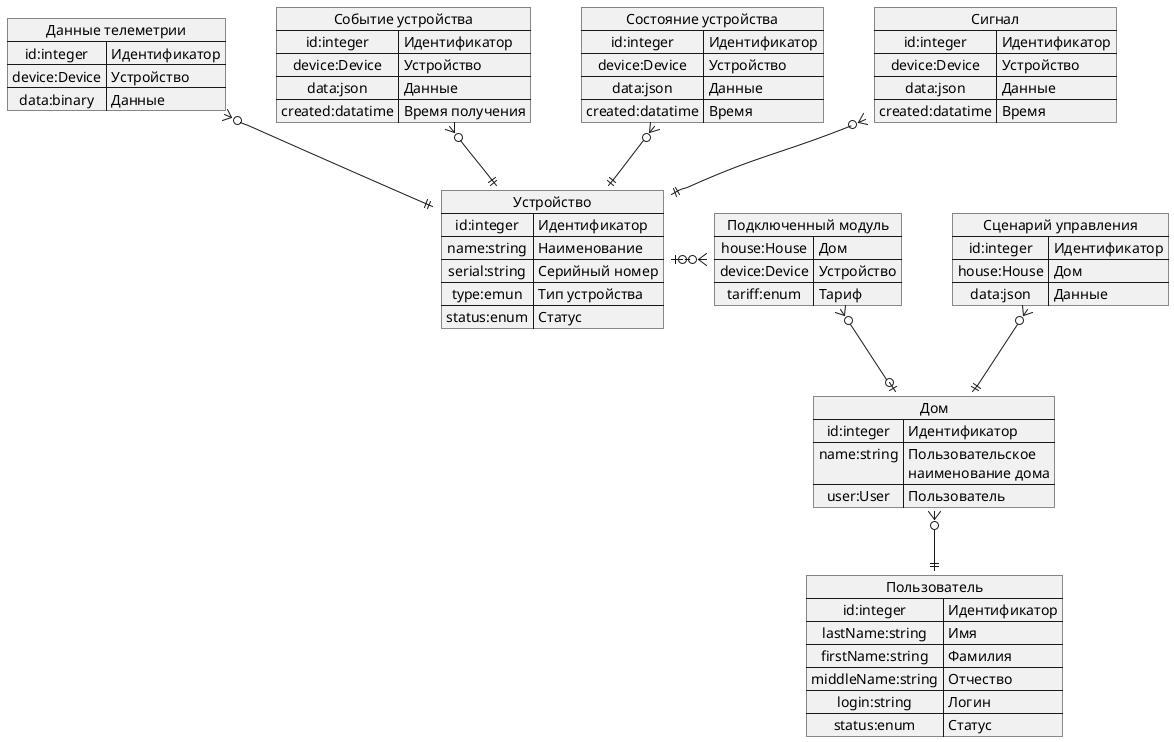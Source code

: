 @startuml

    map "Пользователь" as User {
        id:integer => Идентификатор
        lastName:string => Имя
        firstName:string => Фамилия
        middleName:string => Отчество
        login:string => Логин
        status:enum => Статус
    }

    map "Дом" as House {
        id:integer => Идентификатор
        name:string => Пользовательское \nнаименование дома
        user:User => Пользователь
    }
    House }o--|| User

    map "Сценарий управления" as Script {
        id:integer => Идентификатор
        house:House => Дом
        data:json => Данные
    }
    Script }o--|| House

    map "Устройство" as Device {
        id:integer => Идентификатор
        name:string => Наименование
        serial:string => Серийный номер
        type:emun => Тип устройства
        status:enum => Статус
    }

    map "Подключенный модуль" as ConnectedModule {
        house:House => Дом
        device:Device => Устройство
        tariff:enum => Тариф
    }
    ConnectedModule }o--o| House
    ConnectedModule }o-left-o| Device

    map "Данные телеметрии" as TelemetryData {
        id:integer => Идентификатор
        device:Device => Устройство
        data:binary => Данные
    }
    TelemetryData }o--|| Device

    map "Событие устройства" as DeviceEvent {
        id:integer => Идентификатор
        device:Device => Устройство
        data:json => Данные
        created:datatime => Время получения
    }
    DeviceEvent }o--|| Device

    map "Состояние устройства" as DeviceState {
        id:integer => Идентификатор
        device:Device => Устройство
        data:json => Данные
        created:datatime => Время
    }
    DeviceState }o--|| Device

    map "Сигнал" as Signal {
        id:integer => Идентификатор
        device:Device => Устройство
        data:json => Данные
        created:datatime => Время
    }
    Signal }o--|| Device

@enduml